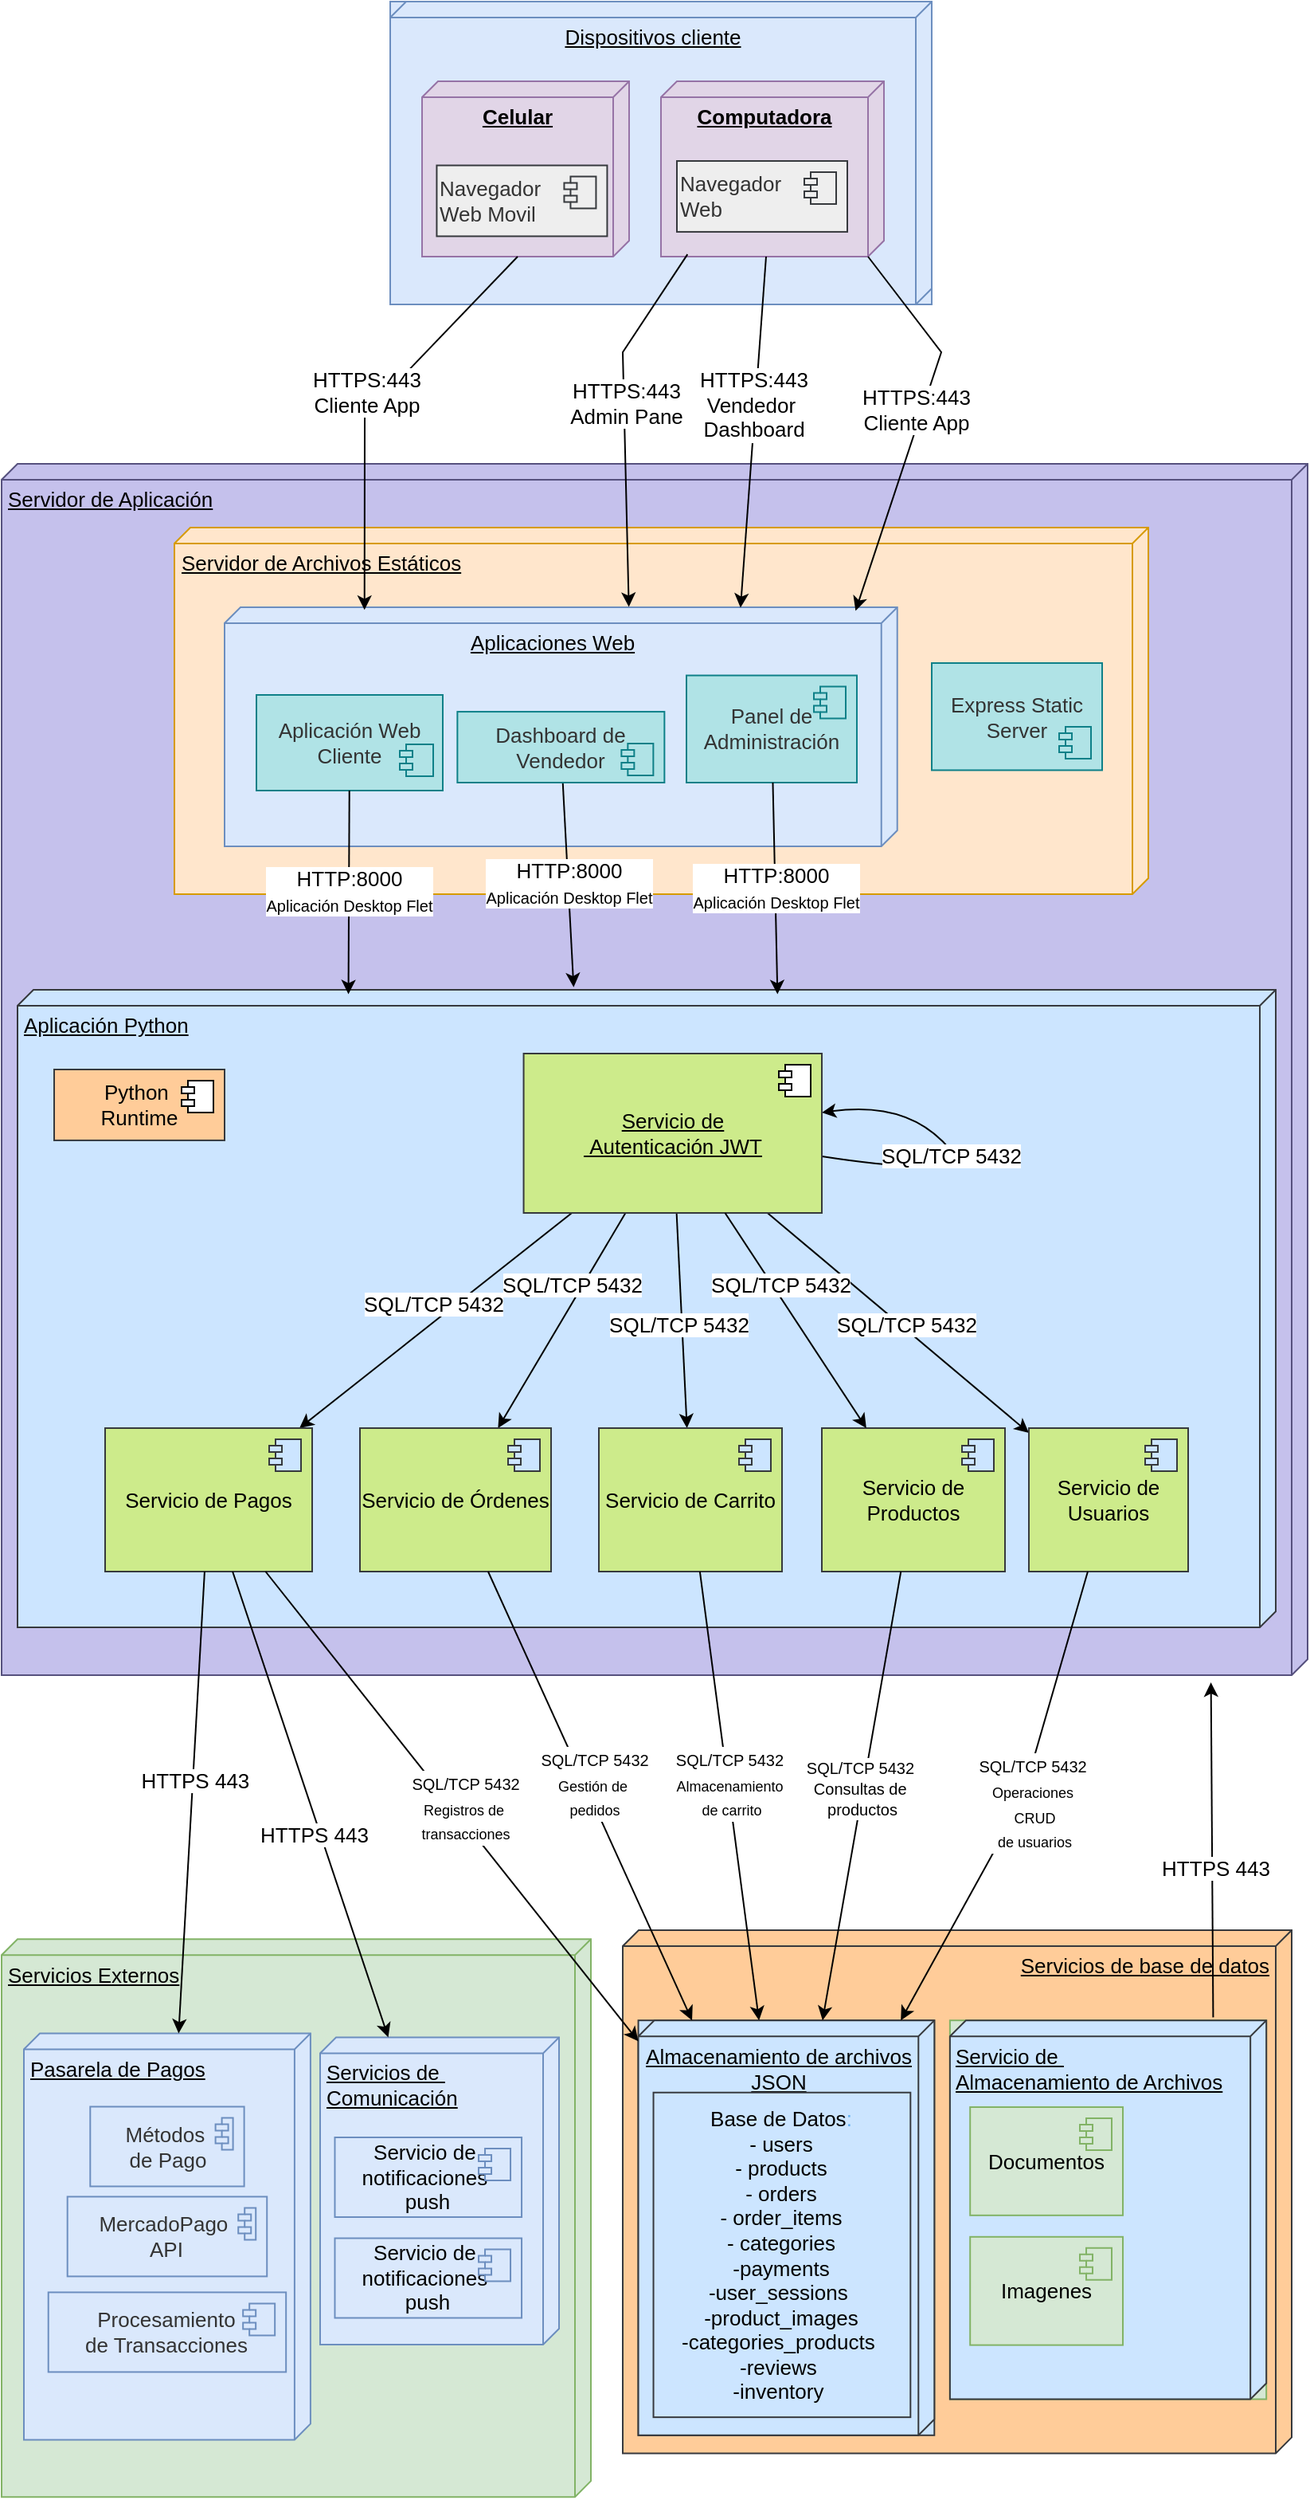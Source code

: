 <mxfile version="28.2.1">
  <diagram name="Página-1" id="eJwrGdb6aDQEAl391zPp">
    <mxGraphModel dx="1477" dy="883" grid="1" gridSize="10" guides="1" tooltips="1" connect="1" arrows="1" fold="1" page="1" pageScale="1" pageWidth="827" pageHeight="1169" math="0" shadow="0">
      <root>
        <mxCell id="0" />
        <mxCell id="1" parent="0" />
        <mxCell id="0gLZgzNLC9lTg95In6b3-81" value="" style="group" vertex="1" connectable="0" parent="1">
          <mxGeometry y="1215.59" width="370" height="350" as="geometry" />
        </mxCell>
        <mxCell id="-ZTnhCfmlyASUnpzlvAA-58" value="Servicios Externos" style="verticalAlign=top;align=left;spacingTop=8;spacingLeft=2;spacingRight=12;shape=cube;size=10;direction=south;fontStyle=4;html=1;whiteSpace=wrap;container=0;fillColor=#d5e8d4;strokeColor=#82b366;fontSize=13;" parent="0gLZgzNLC9lTg95In6b3-81" vertex="1">
          <mxGeometry width="370" height="350" as="geometry" />
        </mxCell>
        <mxCell id="cPkvreHaspw4wVyvkUOK-43" value="Pasarela de Pagos" style="verticalAlign=top;align=left;spacingTop=8;spacingLeft=2;spacingRight=12;shape=cube;size=10;direction=south;fontStyle=4;html=1;whiteSpace=wrap;movable=1;resizable=1;rotatable=1;deletable=1;editable=1;locked=0;connectable=1;fillColor=#dae8fc;strokeColor=#6c8ebf;fontSize=13;" parent="0gLZgzNLC9lTg95In6b3-81" vertex="1">
          <mxGeometry x="14" y="59.12" width="179.95" height="255" as="geometry" />
        </mxCell>
        <mxCell id="0gLZgzNLC9lTg95In6b3-52" value="Servicios de&amp;nbsp;&lt;div&gt;Comunicación&lt;/div&gt;" style="verticalAlign=top;align=left;spacingTop=8;spacingLeft=2;spacingRight=12;shape=cube;size=10;direction=south;fontStyle=4;html=1;whiteSpace=wrap;fillColor=#dae8fc;strokeColor=#6c8ebf;fontSize=13;" vertex="1" parent="0gLZgzNLC9lTg95In6b3-81">
          <mxGeometry x="200" y="61.62" width="150" height="192.79" as="geometry" />
        </mxCell>
        <mxCell id="0gLZgzNLC9lTg95In6b3-50" value="&lt;span style=&quot;text-align: left;&quot;&gt;Servicio de&amp;nbsp;&lt;/span&gt;&lt;div&gt;&lt;span style=&quot;text-align: left;&quot;&gt;notificaciones&amp;nbsp;&lt;/span&gt;&lt;/div&gt;&lt;div&gt;&lt;span style=&quot;text-align: left;&quot;&gt;push&lt;/span&gt;&lt;/div&gt;" style="html=1;dropTarget=0;whiteSpace=wrap;fillColor=#dae8fc;strokeColor=#6c8ebf;fontSize=13;" vertex="1" parent="0gLZgzNLC9lTg95In6b3-81">
          <mxGeometry x="209.244" y="124.41" width="117.281" height="50" as="geometry" />
        </mxCell>
        <mxCell id="0gLZgzNLC9lTg95In6b3-51" value="" style="shape=module;jettyWidth=8;jettyHeight=4;fillColor=#dae8fc;strokeColor=#6c8ebf;fontSize=13;" vertex="1" parent="0gLZgzNLC9lTg95In6b3-50">
          <mxGeometry x="1" width="20" height="20" relative="1" as="geometry">
            <mxPoint x="-27" y="7" as="offset" />
          </mxGeometry>
        </mxCell>
        <mxCell id="0gLZgzNLC9lTg95In6b3-53" value="&lt;span style=&quot;text-align: left;&quot;&gt;Servicio de&amp;nbsp;&lt;/span&gt;&lt;div&gt;&lt;span style=&quot;text-align: left;&quot;&gt;notificaciones&amp;nbsp;&lt;/span&gt;&lt;/div&gt;&lt;div&gt;&lt;span style=&quot;text-align: left;&quot;&gt;push&lt;/span&gt;&lt;/div&gt;" style="html=1;dropTarget=0;whiteSpace=wrap;fillColor=#dae8fc;strokeColor=#6c8ebf;fontSize=13;" vertex="1" parent="0gLZgzNLC9lTg95In6b3-81">
          <mxGeometry x="209.244" y="187.67" width="117.281" height="50" as="geometry" />
        </mxCell>
        <mxCell id="0gLZgzNLC9lTg95In6b3-54" value="" style="shape=module;jettyWidth=8;jettyHeight=4;fillColor=#dae8fc;strokeColor=#6c8ebf;fontSize=13;" vertex="1" parent="0gLZgzNLC9lTg95In6b3-53">
          <mxGeometry x="1" width="20" height="20" relative="1" as="geometry">
            <mxPoint x="-27" y="7" as="offset" />
          </mxGeometry>
        </mxCell>
        <mxCell id="0gLZgzNLC9lTg95In6b3-55" value="&lt;span style=&quot;color: rgb(51, 51, 51);&quot;&gt;Métodos&amp;nbsp;&lt;/span&gt;&lt;div&gt;&lt;span style=&quot;color: rgb(51, 51, 51);&quot;&gt;de Pago&lt;/span&gt;&lt;/div&gt;" style="html=1;dropTarget=0;whiteSpace=wrap;fillColor=#dae8fc;strokeColor=#6c8ebf;fontSize=13;" vertex="1" parent="0gLZgzNLC9lTg95In6b3-81">
          <mxGeometry x="55.65" y="105.15" width="96.65" height="50" as="geometry" />
        </mxCell>
        <mxCell id="0gLZgzNLC9lTg95In6b3-56" value="" style="shape=module;jettyWidth=8;jettyHeight=4;fillColor=#dae8fc;strokeColor=#6c8ebf;fontSize=13;" vertex="1" parent="0gLZgzNLC9lTg95In6b3-55">
          <mxGeometry x="1" width="11" height="20" relative="1" as="geometry">
            <mxPoint x="-18" y="7" as="offset" />
          </mxGeometry>
        </mxCell>
        <mxCell id="0gLZgzNLC9lTg95In6b3-57" value="&lt;span style=&quot;color: rgb(51, 51, 51);&quot;&gt;MercadoPago&amp;nbsp;&lt;/span&gt;&lt;div&gt;&lt;span style=&quot;color: rgb(51, 51, 51);&quot;&gt;API&lt;/span&gt;&lt;/div&gt;" style="html=1;dropTarget=0;whiteSpace=wrap;fillColor=#dae8fc;strokeColor=#6c8ebf;fontSize=13;" vertex="1" parent="0gLZgzNLC9lTg95In6b3-81">
          <mxGeometry x="41.34" y="161.62" width="125.27" height="50" as="geometry" />
        </mxCell>
        <mxCell id="0gLZgzNLC9lTg95In6b3-58" value="" style="shape=module;jettyWidth=8;jettyHeight=4;fillColor=#dae8fc;strokeColor=#6c8ebf;fontSize=13;" vertex="1" parent="0gLZgzNLC9lTg95In6b3-57">
          <mxGeometry x="1" width="11" height="20" relative="1" as="geometry">
            <mxPoint x="-18" y="7" as="offset" />
          </mxGeometry>
        </mxCell>
        <mxCell id="0gLZgzNLC9lTg95In6b3-59" value="&lt;span style=&quot;color: rgb(51, 51, 51);&quot;&gt;Procesamiento&lt;/span&gt;&lt;div&gt;&lt;span style=&quot;color: rgb(51, 51, 51);&quot;&gt;de Transacciones&lt;/span&gt;&lt;/div&gt;" style="html=1;dropTarget=0;whiteSpace=wrap;fillColor=#dae8fc;strokeColor=#6c8ebf;fontSize=13;" vertex="1" parent="0gLZgzNLC9lTg95In6b3-81">
          <mxGeometry x="29.361" y="221.62" width="149.224" height="50" as="geometry" />
        </mxCell>
        <mxCell id="0gLZgzNLC9lTg95In6b3-60" value="" style="shape=module;jettyWidth=8;jettyHeight=4;fillColor=#dae8fc;strokeColor=#6c8ebf;fontSize=13;" vertex="1" parent="0gLZgzNLC9lTg95In6b3-59">
          <mxGeometry x="1" width="20" height="20" relative="1" as="geometry">
            <mxPoint x="-27" y="7" as="offset" />
          </mxGeometry>
        </mxCell>
        <mxCell id="0gLZgzNLC9lTg95In6b3-72" value="" style="group" vertex="1" connectable="0" parent="1">
          <mxGeometry y="290" width="820" height="1248.21" as="geometry" />
        </mxCell>
        <mxCell id="-ZTnhCfmlyASUnpzlvAA-40" value="&lt;font&gt;Servidor de Aplicación&lt;/font&gt;" style="verticalAlign=top;align=left;spacingTop=8;spacingLeft=2;spacingRight=12;shape=cube;size=10;direction=south;fontStyle=4;html=1;whiteSpace=wrap;container=0;fillColor=light-dark(#c5c1ec, #3b394a);strokeColor=#56517e;movable=1;resizable=1;rotatable=1;deletable=1;editable=1;locked=0;connectable=1;fontSize=13;" parent="0gLZgzNLC9lTg95In6b3-72" vertex="1">
          <mxGeometry width="820" height="760" as="geometry" />
        </mxCell>
        <mxCell id="0gLZgzNLC9lTg95In6b3-11" value="&lt;span style=&quot;text-wrap-mode: nowrap;&quot;&gt;Servidor de Archivos Estáticos&lt;/span&gt;" style="verticalAlign=top;align=left;spacingTop=8;spacingLeft=2;spacingRight=12;shape=cube;size=10;direction=south;fontStyle=4;html=1;whiteSpace=wrap;fillColor=#ffe6cc;strokeColor=#d79b00;fontSize=13;" vertex="1" parent="0gLZgzNLC9lTg95In6b3-72">
          <mxGeometry x="108.5" y="40" width="611.5" height="230" as="geometry" />
        </mxCell>
        <mxCell id="0gLZgzNLC9lTg95In6b3-8" value="&lt;span style=&quot;text-wrap-mode: nowrap;&quot;&gt;Aplicación Python&lt;/span&gt;" style="verticalAlign=top;align=left;spacingTop=8;spacingLeft=2;spacingRight=12;shape=cube;size=10;direction=south;fontStyle=4;html=1;whiteSpace=wrap;fillColor=#cce5ff;strokeColor=#36393d;fontSize=13;" vertex="1" parent="0gLZgzNLC9lTg95In6b3-72">
          <mxGeometry x="10" y="330" width="790" height="400" as="geometry" />
        </mxCell>
        <mxCell id="NIFE1Up2-B-W9ti-cjIK-39" value="" style="endArrow=classic;html=1;rounded=0;fontSize=13;" parent="0gLZgzNLC9lTg95In6b3-72" source="0gLZgzNLC9lTg95In6b3-30" target="0gLZgzNLC9lTg95In6b3-36" edge="1">
          <mxGeometry width="50" height="50" relative="1" as="geometry">
            <mxPoint x="515" y="500" as="sourcePoint" />
            <mxPoint x="635" y="580" as="targetPoint" />
          </mxGeometry>
        </mxCell>
        <mxCell id="NIFE1Up2-B-W9ti-cjIK-40" value="SQL/TCP 5432" style="edgeLabel;html=1;align=center;verticalAlign=middle;resizable=0;points=[];fontSize=13;" parent="NIFE1Up2-B-W9ti-cjIK-39" vertex="1" connectable="0">
          <mxGeometry x="0.028" y="-1" relative="1" as="geometry">
            <mxPoint x="3" y="-2" as="offset" />
          </mxGeometry>
        </mxCell>
        <mxCell id="NIFE1Up2-B-W9ti-cjIK-35" value="" style="endArrow=classic;html=1;rounded=0;fontSize=13;" parent="0gLZgzNLC9lTg95In6b3-72" source="0gLZgzNLC9lTg95In6b3-30" target="0gLZgzNLC9lTg95In6b3-32" edge="1">
          <mxGeometry width="50" height="50" relative="1" as="geometry">
            <mxPoint x="400.579" y="500" as="sourcePoint" />
            <mxPoint x="410" y="580" as="targetPoint" />
          </mxGeometry>
        </mxCell>
        <mxCell id="NIFE1Up2-B-W9ti-cjIK-36" value="SQL/TCP 5432" style="edgeLabel;html=1;align=center;verticalAlign=middle;resizable=0;points=[];fontSize=13;" parent="NIFE1Up2-B-W9ti-cjIK-35" vertex="1" connectable="0">
          <mxGeometry x="0.028" y="-1" relative="1" as="geometry">
            <mxPoint x="-1" as="offset" />
          </mxGeometry>
        </mxCell>
        <mxCell id="NIFE1Up2-B-W9ti-cjIK-33" value="" style="endArrow=classic;html=1;rounded=0;fontSize=13;" parent="0gLZgzNLC9lTg95In6b3-72" source="0gLZgzNLC9lTg95In6b3-30" target="0gLZgzNLC9lTg95In6b3-38" edge="1">
          <mxGeometry width="50" height="50" relative="1" as="geometry">
            <mxPoint x="347.285" y="500" as="sourcePoint" />
            <mxPoint x="303.412" y="580" as="targetPoint" />
          </mxGeometry>
        </mxCell>
        <mxCell id="NIFE1Up2-B-W9ti-cjIK-34" value="SQL/TCP 5432" style="edgeLabel;html=1;align=center;verticalAlign=middle;resizable=0;points=[];fontSize=13;" parent="NIFE1Up2-B-W9ti-cjIK-33" vertex="1" connectable="0">
          <mxGeometry x="0.028" y="-1" relative="1" as="geometry">
            <mxPoint x="8" y="-24" as="offset" />
          </mxGeometry>
        </mxCell>
        <mxCell id="NIFE1Up2-B-W9ti-cjIK-31" value="" style="endArrow=classic;html=1;rounded=0;fontSize=13;" parent="0gLZgzNLC9lTg95In6b3-72" source="0gLZgzNLC9lTg95In6b3-30" target="0gLZgzNLC9lTg95In6b3-40" edge="1">
          <mxGeometry width="50" height="50" relative="1" as="geometry">
            <mxPoint x="289" y="500" as="sourcePoint" />
            <mxPoint x="175" y="588.417" as="targetPoint" />
          </mxGeometry>
        </mxCell>
        <mxCell id="NIFE1Up2-B-W9ti-cjIK-32" value="SQL/TCP 5432" style="edgeLabel;html=1;align=center;verticalAlign=middle;resizable=0;points=[];fontSize=13;" parent="NIFE1Up2-B-W9ti-cjIK-31" vertex="1" connectable="0">
          <mxGeometry x="0.028" y="-1" relative="1" as="geometry">
            <mxPoint x="1" y="-12" as="offset" />
          </mxGeometry>
        </mxCell>
        <mxCell id="-ZTnhCfmlyASUnpzlvAA-53" value="Aplicaciones Web" style="verticalAlign=top;align=center;spacingTop=8;spacingLeft=2;spacingRight=12;shape=cube;size=10;direction=south;fontStyle=4;html=1;whiteSpace=wrap;movable=1;resizable=1;rotatable=1;deletable=1;editable=1;locked=0;connectable=1;container=0;fillColor=#dae8fc;strokeColor=#6c8ebf;fontSize=13;" parent="0gLZgzNLC9lTg95In6b3-72" vertex="1">
          <mxGeometry x="140" y="90" width="422.36" height="150" as="geometry" />
        </mxCell>
        <mxCell id="NIFE1Up2-B-W9ti-cjIK-26" value="" style="endArrow=classic;html=1;rounded=0;fontSize=13;entryX=-0.004;entryY=0.558;entryDx=0;entryDy=0;entryPerimeter=0;" parent="0gLZgzNLC9lTg95In6b3-72" source="0gLZgzNLC9lTg95In6b3-18" target="0gLZgzNLC9lTg95In6b3-8" edge="1">
          <mxGeometry width="50" height="50" relative="1" as="geometry">
            <mxPoint x="437" y="290" as="sourcePoint" />
            <mxPoint x="390.357" y="350" as="targetPoint" />
          </mxGeometry>
        </mxCell>
        <mxCell id="NIFE1Up2-B-W9ti-cjIK-27" value="&lt;div&gt;HTTP:8000&lt;/div&gt;&lt;div&gt;&lt;font style=&quot;font-size: 10px;&quot;&gt;Aplicación Desktop Flet&lt;/font&gt;&lt;/div&gt;" style="edgeLabel;html=1;align=center;verticalAlign=middle;resizable=0;points=[];fontSize=13;" parent="NIFE1Up2-B-W9ti-cjIK-26" vertex="1" connectable="0">
          <mxGeometry x="0.028" y="-1" relative="1" as="geometry">
            <mxPoint x="1" y="-3" as="offset" />
          </mxGeometry>
        </mxCell>
        <mxCell id="0gLZgzNLC9lTg95In6b3-12" value="Python&amp;nbsp;&lt;div&gt;Runtime&lt;/div&gt;" style="html=1;dropTarget=0;whiteSpace=wrap;fillColor=#ffcc99;strokeColor=#36393d;fontSize=13;" vertex="1" parent="0gLZgzNLC9lTg95In6b3-72">
          <mxGeometry x="33" y="380" width="107" height="44.46" as="geometry" />
        </mxCell>
        <mxCell id="0gLZgzNLC9lTg95In6b3-13" value="" style="shape=module;jettyWidth=8;jettyHeight=4;fontSize=13;" vertex="1" parent="0gLZgzNLC9lTg95In6b3-12">
          <mxGeometry x="1" width="20" height="20" relative="1" as="geometry">
            <mxPoint x="-27" y="7" as="offset" />
          </mxGeometry>
        </mxCell>
        <mxCell id="0gLZgzNLC9lTg95In6b3-16" value="&lt;span style=&quot;color: rgb(51, 51, 51);&quot;&gt;Aplicación Web Cliente&lt;/span&gt;" style="html=1;dropTarget=0;whiteSpace=wrap;fillColor=#b0e3e6;strokeColor=#0e8088;fontSize=13;align=center;" vertex="1" parent="0gLZgzNLC9lTg95In6b3-72">
          <mxGeometry x="160" y="145" width="117" height="60" as="geometry" />
        </mxCell>
        <mxCell id="0gLZgzNLC9lTg95In6b3-17" value="" style="shape=module;jettyWidth=8;jettyHeight=4;fillColor=#b0e3e6;strokeColor=#0e8088;fontSize=13;" vertex="1" parent="0gLZgzNLC9lTg95In6b3-16">
          <mxGeometry x="1" width="21" height="20" relative="1" as="geometry">
            <mxPoint x="-27" y="31" as="offset" />
          </mxGeometry>
        </mxCell>
        <mxCell id="0gLZgzNLC9lTg95In6b3-18" value="&lt;span style=&quot;color: rgb(51, 51, 51);&quot;&gt;Dashboard de Vendedor&lt;/span&gt;" style="html=1;dropTarget=0;whiteSpace=wrap;fillColor=#b0e3e6;strokeColor=#0e8088;fontSize=13;" vertex="1" parent="0gLZgzNLC9lTg95In6b3-72">
          <mxGeometry x="286.18" y="155.54" width="130" height="44.46" as="geometry" />
        </mxCell>
        <mxCell id="0gLZgzNLC9lTg95In6b3-19" value="" style="shape=module;jettyWidth=8;jettyHeight=4;fillColor=#b0e3e6;strokeColor=#0e8088;fontSize=13;" vertex="1" parent="0gLZgzNLC9lTg95In6b3-18">
          <mxGeometry x="1" width="20" height="20" relative="1" as="geometry">
            <mxPoint x="-27" y="20" as="offset" />
          </mxGeometry>
        </mxCell>
        <mxCell id="0gLZgzNLC9lTg95In6b3-20" value="&lt;span style=&quot;color: rgb(51, 51, 51);&quot;&gt;Panel de Administración&lt;/span&gt;" style="html=1;dropTarget=0;whiteSpace=wrap;fillColor=#b0e3e6;strokeColor=#0e8088;fontSize=13;" vertex="1" parent="0gLZgzNLC9lTg95In6b3-72">
          <mxGeometry x="430" y="132.77" width="107" height="67.23" as="geometry" />
        </mxCell>
        <mxCell id="0gLZgzNLC9lTg95In6b3-21" value="" style="shape=module;jettyWidth=8;jettyHeight=4;fillColor=#b0e3e6;strokeColor=#0e8088;fontSize=13;" vertex="1" parent="0gLZgzNLC9lTg95In6b3-20">
          <mxGeometry x="1" width="20" height="20" relative="1" as="geometry">
            <mxPoint x="-27" y="7" as="offset" />
          </mxGeometry>
        </mxCell>
        <mxCell id="0gLZgzNLC9lTg95In6b3-6" value="" style="curved=1;endArrow=classic;html=1;rounded=0;fontSize=13;" edge="1" parent="0gLZgzNLC9lTg95In6b3-72" source="0gLZgzNLC9lTg95In6b3-30" target="0gLZgzNLC9lTg95In6b3-30">
          <mxGeometry width="50" height="50" relative="1" as="geometry">
            <mxPoint x="515" y="440" as="sourcePoint" />
            <mxPoint x="615.78" y="400" as="targetPoint" />
            <Array as="points">
              <mxPoint x="615.78" y="450" />
              <mxPoint x="565.78" y="400" />
            </Array>
          </mxGeometry>
        </mxCell>
        <mxCell id="0gLZgzNLC9lTg95In6b3-7" value="SQL/TCP 5432" style="edgeLabel;html=1;align=center;verticalAlign=middle;resizable=0;points=[];fontSize=13;" vertex="1" connectable="0" parent="0gLZgzNLC9lTg95In6b3-6">
          <mxGeometry x="0.141" y="3" relative="1" as="geometry">
            <mxPoint as="offset" />
          </mxGeometry>
        </mxCell>
        <mxCell id="0gLZgzNLC9lTg95In6b3-30" value="&lt;span style=&quot;text-decoration-line: underline;&quot;&gt;Servicio de&lt;/span&gt;&lt;div&gt;&lt;span style=&quot;text-decoration-line: underline;&quot;&gt;&amp;nbsp;Autenticación JWT&lt;/span&gt;&lt;/div&gt;" style="html=1;dropTarget=0;whiteSpace=wrap;fillColor=#cdeb8b;strokeColor=#36393d;fontSize=13;" vertex="1" parent="0gLZgzNLC9lTg95In6b3-72">
          <mxGeometry x="327.78" y="370" width="187.22" height="100" as="geometry" />
        </mxCell>
        <mxCell id="0gLZgzNLC9lTg95In6b3-31" value="" style="shape=module;jettyWidth=8;jettyHeight=4;fontSize=13;" vertex="1" parent="0gLZgzNLC9lTg95In6b3-30">
          <mxGeometry x="1" width="20" height="20" relative="1" as="geometry">
            <mxPoint x="-27" y="7" as="offset" />
          </mxGeometry>
        </mxCell>
        <mxCell id="0gLZgzNLC9lTg95In6b3-32" value="Servicio de Carrito" style="html=1;dropTarget=0;whiteSpace=wrap;fillColor=#cdeb8b;strokeColor=#36393d;fontSize=13;" vertex="1" parent="0gLZgzNLC9lTg95In6b3-72">
          <mxGeometry x="375" y="605" width="115" height="90" as="geometry" />
        </mxCell>
        <mxCell id="0gLZgzNLC9lTg95In6b3-33" value="" style="shape=module;jettyWidth=8;jettyHeight=4;fillColor=#cce5ff;strokeColor=#36393d;fontSize=13;" vertex="1" parent="0gLZgzNLC9lTg95In6b3-32">
          <mxGeometry x="1" width="20" height="20" relative="1" as="geometry">
            <mxPoint x="-27" y="7" as="offset" />
          </mxGeometry>
        </mxCell>
        <mxCell id="0gLZgzNLC9lTg95In6b3-34" value="Servicio de Productos" style="html=1;dropTarget=0;whiteSpace=wrap;fillColor=#cdeb8b;strokeColor=#36393d;fontSize=13;" vertex="1" parent="0gLZgzNLC9lTg95In6b3-72">
          <mxGeometry x="515" y="605" width="115" height="90" as="geometry" />
        </mxCell>
        <mxCell id="0gLZgzNLC9lTg95In6b3-35" value="" style="shape=module;jettyWidth=8;jettyHeight=4;fillColor=#cce5ff;strokeColor=#36393d;fontSize=13;" vertex="1" parent="0gLZgzNLC9lTg95In6b3-34">
          <mxGeometry x="1" width="20" height="20" relative="1" as="geometry">
            <mxPoint x="-27" y="7" as="offset" />
          </mxGeometry>
        </mxCell>
        <mxCell id="0gLZgzNLC9lTg95In6b3-36" value="Servicio de Usuarios" style="html=1;dropTarget=0;whiteSpace=wrap;fillColor=#cdeb8b;strokeColor=#36393d;fontSize=13;" vertex="1" parent="0gLZgzNLC9lTg95In6b3-72">
          <mxGeometry x="645" y="605" width="100" height="90" as="geometry" />
        </mxCell>
        <mxCell id="0gLZgzNLC9lTg95In6b3-37" value="" style="shape=module;jettyWidth=8;jettyHeight=4;fillColor=#cce5ff;strokeColor=#36393d;fontSize=13;" vertex="1" parent="0gLZgzNLC9lTg95In6b3-36">
          <mxGeometry x="1" width="20" height="20" relative="1" as="geometry">
            <mxPoint x="-27" y="7" as="offset" />
          </mxGeometry>
        </mxCell>
        <mxCell id="0gLZgzNLC9lTg95In6b3-38" value="Servicio de Órdenes" style="html=1;dropTarget=0;whiteSpace=wrap;fillColor=#cdeb8b;strokeColor=#36393d;fontSize=13;" vertex="1" parent="0gLZgzNLC9lTg95In6b3-72">
          <mxGeometry x="225" y="605" width="120" height="90" as="geometry" />
        </mxCell>
        <mxCell id="0gLZgzNLC9lTg95In6b3-39" value="" style="shape=module;jettyWidth=8;jettyHeight=4;fillColor=#cce5ff;strokeColor=#36393d;fontSize=13;" vertex="1" parent="0gLZgzNLC9lTg95In6b3-38">
          <mxGeometry x="1" width="20" height="20" relative="1" as="geometry">
            <mxPoint x="-27" y="7" as="offset" />
          </mxGeometry>
        </mxCell>
        <mxCell id="0gLZgzNLC9lTg95In6b3-40" value="Servicio de Pagos" style="html=1;dropTarget=0;whiteSpace=wrap;fillColor=#cdeb8b;strokeColor=#36393d;fontSize=13;" vertex="1" parent="0gLZgzNLC9lTg95In6b3-72">
          <mxGeometry x="65" y="605" width="130" height="90" as="geometry" />
        </mxCell>
        <mxCell id="0gLZgzNLC9lTg95In6b3-41" value="" style="shape=module;jettyWidth=8;jettyHeight=4;fillColor=#cce5ff;strokeColor=#36393d;fontSize=13;" vertex="1" parent="0gLZgzNLC9lTg95In6b3-40">
          <mxGeometry x="1" width="20" height="20" relative="1" as="geometry">
            <mxPoint x="-27" y="7" as="offset" />
          </mxGeometry>
        </mxCell>
        <mxCell id="0gLZgzNLC9lTg95In6b3-42" value="" style="endArrow=classic;html=1;rounded=0;fontSize=13;" edge="1" parent="0gLZgzNLC9lTg95In6b3-72" source="0gLZgzNLC9lTg95In6b3-30" target="0gLZgzNLC9lTg95In6b3-34">
          <mxGeometry width="50" height="50" relative="1" as="geometry">
            <mxPoint x="465" y="540" as="sourcePoint" />
            <mxPoint x="638" y="680" as="targetPoint" />
          </mxGeometry>
        </mxCell>
        <mxCell id="0gLZgzNLC9lTg95In6b3-43" value="SQL/TCP 5432" style="edgeLabel;html=1;align=center;verticalAlign=middle;resizable=0;points=[];fontSize=13;" vertex="1" connectable="0" parent="0gLZgzNLC9lTg95In6b3-42">
          <mxGeometry x="0.028" y="-1" relative="1" as="geometry">
            <mxPoint x="-10" y="-25" as="offset" />
          </mxGeometry>
        </mxCell>
        <mxCell id="0gLZgzNLC9lTg95In6b3-66" value="&lt;span style=&quot;color: rgb(51, 51, 51);&quot;&gt;Express Static Server&lt;/span&gt;" style="html=1;dropTarget=0;whiteSpace=wrap;fillColor=#b0e3e6;strokeColor=#0e8088;fontSize=13;" vertex="1" parent="0gLZgzNLC9lTg95In6b3-72">
          <mxGeometry x="584" y="125" width="107" height="67.23" as="geometry" />
        </mxCell>
        <mxCell id="0gLZgzNLC9lTg95In6b3-67" value="" style="shape=module;jettyWidth=8;jettyHeight=4;fillColor=#b0e3e6;strokeColor=#0e8088;fontSize=13;" vertex="1" parent="0gLZgzNLC9lTg95In6b3-66">
          <mxGeometry x="1" width="20" height="20" relative="1" as="geometry">
            <mxPoint x="-27" y="40" as="offset" />
          </mxGeometry>
        </mxCell>
        <mxCell id="0gLZgzNLC9lTg95In6b3-74" value="" style="endArrow=classic;html=1;rounded=0;fontSize=13;entryX=0.007;entryY=0.737;entryDx=0;entryDy=0;entryPerimeter=0;" edge="1" parent="0gLZgzNLC9lTg95In6b3-72" source="0gLZgzNLC9lTg95In6b3-16" target="0gLZgzNLC9lTg95In6b3-8">
          <mxGeometry width="50" height="50" relative="1" as="geometry">
            <mxPoint x="370" y="200" as="sourcePoint" />
            <mxPoint x="382" y="334" as="targetPoint" />
          </mxGeometry>
        </mxCell>
        <mxCell id="0gLZgzNLC9lTg95In6b3-75" value="&lt;div&gt;HTTP:8000&lt;/div&gt;&lt;div&gt;&lt;font style=&quot;font-size: 10px;&quot;&gt;Aplicación Desktop Flet&lt;/font&gt;&lt;/div&gt;" style="edgeLabel;html=1;align=center;verticalAlign=middle;resizable=0;points=[];fontSize=13;" vertex="1" connectable="0" parent="0gLZgzNLC9lTg95In6b3-74">
          <mxGeometry x="0.028" y="-1" relative="1" as="geometry">
            <mxPoint x="1" y="-3" as="offset" />
          </mxGeometry>
        </mxCell>
        <mxCell id="0gLZgzNLC9lTg95In6b3-76" value="" style="endArrow=classic;html=1;rounded=0;fontSize=13;entryX=0.007;entryY=0.396;entryDx=0;entryDy=0;entryPerimeter=0;" edge="1" parent="0gLZgzNLC9lTg95In6b3-72" source="0gLZgzNLC9lTg95In6b3-20" target="0gLZgzNLC9lTg95In6b3-8">
          <mxGeometry width="50" height="50" relative="1" as="geometry">
            <mxPoint x="430" y="210" as="sourcePoint" />
            <mxPoint x="442" y="344" as="targetPoint" />
          </mxGeometry>
        </mxCell>
        <mxCell id="0gLZgzNLC9lTg95In6b3-77" value="&lt;div&gt;HTTP:8000&lt;/div&gt;&lt;div&gt;&lt;font style=&quot;font-size: 10px;&quot;&gt;Aplicación Desktop Flet&lt;/font&gt;&lt;/div&gt;" style="edgeLabel;html=1;align=center;verticalAlign=middle;resizable=0;points=[];fontSize=13;" vertex="1" connectable="0" parent="0gLZgzNLC9lTg95In6b3-76">
          <mxGeometry x="0.028" y="-1" relative="1" as="geometry">
            <mxPoint x="1" y="-3" as="offset" />
          </mxGeometry>
        </mxCell>
        <mxCell id="0gLZgzNLC9lTg95In6b3-82" value="" style="group" vertex="1" connectable="0" parent="0gLZgzNLC9lTg95In6b3-72">
          <mxGeometry x="390" y="920" width="420" height="328.21" as="geometry" />
        </mxCell>
        <mxCell id="-ZTnhCfmlyASUnpzlvAA-60" value="Servicios de base de datos" style="verticalAlign=top;align=right;spacingTop=8;spacingLeft=2;spacingRight=12;shape=cube;size=10;direction=south;fontStyle=4;html=1;whiteSpace=wrap;container=0;fillColor=#ffcc99;strokeColor=#36393d;fontSize=13;" parent="0gLZgzNLC9lTg95In6b3-82" vertex="1">
          <mxGeometry width="420" height="328.21" as="geometry" />
        </mxCell>
        <mxCell id="-ZTnhCfmlyASUnpzlvAA-63" value="" style="group;fillColor=#cce5ff;strokeColor=#36393d;fontSize=13;" parent="0gLZgzNLC9lTg95In6b3-82" vertex="1" connectable="0">
          <mxGeometry x="9.778" y="56.588" width="185.867" height="260.304" as="geometry" />
        </mxCell>
        <mxCell id="-ZTnhCfmlyASUnpzlvAA-64" value="Almacenamiento de archivos JSON" style="verticalAlign=top;align=center;spacingTop=8;spacingLeft=2;spacingRight=12;shape=cube;size=10;direction=south;fontStyle=4;html=1;whiteSpace=wrap;movable=1;resizable=1;rotatable=1;deletable=1;editable=1;locked=0;connectable=1;container=0;fillColor=#cce5ff;strokeColor=#36393d;fontSize=13;" parent="-ZTnhCfmlyASUnpzlvAA-63" vertex="1">
          <mxGeometry width="185.867" height="260.304" as="geometry" />
        </mxCell>
        <mxCell id="NIFE1Up2-B-W9ti-cjIK-56" value="&lt;font&gt;Base de Datos&lt;span style=&quot;color: rgb(97, 175, 239);&quot; class=&quot;token&quot;&gt;:&lt;/span&gt;&lt;br&gt;- users&lt;br&gt;- products  &lt;br&gt;- orders&lt;br&gt;- order_items&lt;br&gt;- categories&lt;/font&gt;&lt;div&gt;&lt;font&gt;&lt;div&gt;-payments&lt;/div&gt;&lt;div&gt;-user_sessions&amp;nbsp;&lt;/div&gt;&lt;div&gt;-product_images&lt;/div&gt;&lt;div&gt;-categories_products&amp;nbsp;&lt;/div&gt;&lt;div&gt;-reviews&amp;nbsp;&lt;/div&gt;&lt;div&gt;-inventory&amp;nbsp;&lt;/div&gt;&lt;/font&gt;&lt;/div&gt;" style="text;html=1;align=center;verticalAlign=middle;whiteSpace=wrap;rounded=0;fillColor=#cce5ff;strokeColor=#36393d;fontSize=13;" parent="-ZTnhCfmlyASUnpzlvAA-63" vertex="1">
          <mxGeometry x="9.494" y="45.27" width="161.392" height="203.717" as="geometry" />
        </mxCell>
        <mxCell id="-ZTnhCfmlyASUnpzlvAA-104" value="" style="group;fillColor=#d5e8d4;strokeColor=#82b366;fontSize=13;" parent="0gLZgzNLC9lTg95In6b3-82" vertex="1" connectable="0">
          <mxGeometry x="205.439" y="56.59" width="198.643" height="237.67" as="geometry" />
        </mxCell>
        <mxCell id="-ZTnhCfmlyASUnpzlvAA-105" value="Servicio de&amp;nbsp;&lt;div&gt;Almacenamiento de Archivos&lt;/div&gt;" style="verticalAlign=top;align=left;spacingTop=8;spacingLeft=2;spacingRight=12;shape=cube;size=10;direction=south;fontStyle=4;html=1;whiteSpace=wrap;movable=1;resizable=1;rotatable=1;deletable=1;editable=1;locked=0;connectable=1;container=0;fillColor=#cce5ff;strokeColor=#36393d;fontSize=13;" parent="-ZTnhCfmlyASUnpzlvAA-104" vertex="1">
          <mxGeometry width="198.643" height="237.67" as="geometry" />
        </mxCell>
        <mxCell id="0gLZgzNLC9lTg95In6b3-44" value="Imagenes" style="html=1;dropTarget=0;whiteSpace=wrap;fillColor=#d5e8d4;strokeColor=#82b366;fontSize=13;" vertex="1" parent="-ZTnhCfmlyASUnpzlvAA-104">
          <mxGeometry x="12.668" y="135.811" width="95.898" height="67.906" as="geometry" />
        </mxCell>
        <mxCell id="0gLZgzNLC9lTg95In6b3-45" value="" style="shape=module;jettyWidth=8;jettyHeight=4;fillColor=#d5e8d4;strokeColor=#82b366;fontSize=13;" vertex="1" parent="0gLZgzNLC9lTg95In6b3-44">
          <mxGeometry x="1" width="20" height="20" relative="1" as="geometry">
            <mxPoint x="-27" y="7" as="offset" />
          </mxGeometry>
        </mxCell>
        <mxCell id="0gLZgzNLC9lTg95In6b3-48" value="Documentos" style="html=1;dropTarget=0;whiteSpace=wrap;fillColor=#d5e8d4;strokeColor=#82b366;fontSize=13;" vertex="1" parent="-ZTnhCfmlyASUnpzlvAA-104">
          <mxGeometry x="12.668" y="54.411" width="95.898" height="67.906" as="geometry" />
        </mxCell>
        <mxCell id="0gLZgzNLC9lTg95In6b3-49" value="" style="shape=module;jettyWidth=8;jettyHeight=4;fillColor=#d5e8d4;strokeColor=#82b366;fontSize=13;" vertex="1" parent="0gLZgzNLC9lTg95In6b3-48">
          <mxGeometry x="1" width="20" height="20" relative="1" as="geometry">
            <mxPoint x="-27" y="7" as="offset" />
          </mxGeometry>
        </mxCell>
        <mxCell id="NIFE1Up2-B-W9ti-cjIK-47" value="" style="endArrow=classic;html=1;rounded=0;fontSize=13;" parent="0gLZgzNLC9lTg95In6b3-72" source="0gLZgzNLC9lTg95In6b3-34" target="-ZTnhCfmlyASUnpzlvAA-64" edge="1">
          <mxGeometry width="50" height="50" relative="1" as="geometry">
            <mxPoint x="543.284" y="854.914" as="sourcePoint" />
            <mxPoint x="525.5" y="1120" as="targetPoint" />
          </mxGeometry>
        </mxCell>
        <mxCell id="0gLZgzNLC9lTg95In6b3-69" value="&lt;div&gt;&lt;font style=&quot;font-size: 10px;&quot;&gt;&lt;font style=&quot;font-size: 9px;&quot;&gt;&lt;span style=&quot;font-size: x-small;&quot;&gt;SQL/TCP 5432&lt;/span&gt;&amp;nbsp;&lt;/font&gt;&lt;/font&gt;&lt;/div&gt;&lt;font style=&quot;font-size: 10px;&quot;&gt;Consultas de&amp;nbsp;&lt;/font&gt;&lt;div style=&quot;&quot;&gt;&lt;span style=&quot;color: light-dark(rgb(0, 0, 0), rgb(255, 255, 255));&quot;&gt;&lt;font style=&quot;font-size: 10px;&quot;&gt;productos&lt;/font&gt;&lt;/span&gt;&lt;/div&gt;" style="edgeLabel;html=1;align=center;verticalAlign=middle;resizable=0;points=[];" vertex="1" connectable="0" parent="NIFE1Up2-B-W9ti-cjIK-47">
          <mxGeometry x="-0.036" y="-1" relative="1" as="geometry">
            <mxPoint as="offset" />
          </mxGeometry>
        </mxCell>
        <mxCell id="NIFE1Up2-B-W9ti-cjIK-49" value="" style="endArrow=classic;html=1;rounded=0;fontSize=13;" parent="0gLZgzNLC9lTg95In6b3-72" source="0gLZgzNLC9lTg95In6b3-32" target="-ZTnhCfmlyASUnpzlvAA-64" edge="1">
          <mxGeometry width="50" height="50" relative="1" as="geometry">
            <mxPoint x="414.712" y="890" as="sourcePoint" />
            <mxPoint x="509" y="1155" as="targetPoint" />
          </mxGeometry>
        </mxCell>
        <mxCell id="NIFE1Up2-B-W9ti-cjIK-50" value="&lt;font style=&quot;font-size: 9px;&quot;&gt;&lt;span style=&quot;font-size: x-small;&quot;&gt;SQL/TCP 5432&lt;/span&gt;&amp;nbsp;&lt;/font&gt;&lt;div&gt;&lt;font style=&quot;font-size: 9px;&quot;&gt;Almacenamiento&amp;nbsp;&lt;/font&gt;&lt;div&gt;&lt;font style=&quot;font-size: 9px;&quot;&gt;de&amp;nbsp;&lt;span style=&quot;background-color: light-dark(#ffffff, var(--ge-dark-color, #121212)); color: light-dark(rgb(0, 0, 0), rgb(255, 255, 255));&quot;&gt;carrito&lt;/span&gt;&lt;/font&gt;&lt;/div&gt;&lt;/div&gt;" style="edgeLabel;html=1;align=center;verticalAlign=middle;resizable=0;points=[];fontSize=13;" parent="NIFE1Up2-B-W9ti-cjIK-49" vertex="1" connectable="0">
          <mxGeometry x="0.028" y="-1" relative="1" as="geometry">
            <mxPoint x="1" y="-12" as="offset" />
          </mxGeometry>
        </mxCell>
        <mxCell id="NIFE1Up2-B-W9ti-cjIK-51" value="" style="endArrow=classic;html=1;rounded=0;fontSize=13;" parent="0gLZgzNLC9lTg95In6b3-72" source="0gLZgzNLC9lTg95In6b3-38" target="-ZTnhCfmlyASUnpzlvAA-64" edge="1">
          <mxGeometry width="50" height="50" relative="1" as="geometry">
            <mxPoint x="287.974" y="890" as="sourcePoint" />
            <mxPoint x="389" y="1225" as="targetPoint" />
          </mxGeometry>
        </mxCell>
        <mxCell id="NIFE1Up2-B-W9ti-cjIK-52" value="&lt;div&gt;&lt;font style=&quot;font-size: 9px;&quot;&gt;&lt;span style=&quot;font-size: x-small;&quot;&gt;SQL/TCP 5432&lt;/span&gt;&lt;/font&gt;&lt;/div&gt;&lt;font style=&quot;font-size: 9px;&quot;&gt;Gestión de&amp;nbsp;&lt;/font&gt;&lt;div&gt;&lt;font style=&quot;font-size: 9px;&quot;&gt;pedidos&lt;/font&gt;&lt;/div&gt;" style="edgeLabel;html=1;align=center;verticalAlign=middle;resizable=0;points=[];fontSize=13;" parent="NIFE1Up2-B-W9ti-cjIK-51" vertex="1" connectable="0">
          <mxGeometry x="0.028" y="-1" relative="1" as="geometry">
            <mxPoint x="1" y="-12" as="offset" />
          </mxGeometry>
        </mxCell>
        <mxCell id="NIFE1Up2-B-W9ti-cjIK-61" value="" style="endArrow=classic;html=1;rounded=0;fontSize=13;" parent="0gLZgzNLC9lTg95In6b3-72" source="0gLZgzNLC9lTg95In6b3-40" target="-ZTnhCfmlyASUnpzlvAA-64" edge="1">
          <mxGeometry width="50" height="50" relative="1" as="geometry">
            <mxPoint x="151.644" y="860" as="sourcePoint" />
            <mxPoint x="150" y="1205" as="targetPoint" />
          </mxGeometry>
        </mxCell>
        <mxCell id="NIFE1Up2-B-W9ti-cjIK-62" value="&lt;div&gt;&lt;font style=&quot;&quot;&gt;&lt;font size=&quot;1&quot;&gt;SQL/TCP 5432&lt;/font&gt;&lt;/font&gt;&lt;/div&gt;&lt;font style=&quot;font-size: 9px;&quot;&gt;Registros de&amp;nbsp;&lt;/font&gt;&lt;div&gt;&lt;font style=&quot;font-size: 9px;&quot;&gt;transacciones&lt;/font&gt;&lt;/div&gt;" style="edgeLabel;html=1;align=center;verticalAlign=middle;resizable=0;points=[];fontSize=13;" parent="NIFE1Up2-B-W9ti-cjIK-61" vertex="1" connectable="0">
          <mxGeometry x="0.028" y="-1" relative="1" as="geometry">
            <mxPoint x="5" y="-4" as="offset" />
          </mxGeometry>
        </mxCell>
        <mxCell id="NIFE1Up2-B-W9ti-cjIK-45" value="" style="endArrow=classic;html=1;rounded=0;fontSize=13;" parent="0gLZgzNLC9lTg95In6b3-72" source="0gLZgzNLC9lTg95In6b3-36" target="-ZTnhCfmlyASUnpzlvAA-64" edge="1">
          <mxGeometry width="50" height="50" relative="1" as="geometry">
            <mxPoint x="658.382" y="878.638" as="sourcePoint" />
            <mxPoint x="629" y="1083" as="targetPoint" />
            <Array as="points">
              <mxPoint x="640" y="840" />
            </Array>
          </mxGeometry>
        </mxCell>
        <mxCell id="NIFE1Up2-B-W9ti-cjIK-46" value="&lt;div&gt;&lt;font style=&quot;font-size: 9px;&quot;&gt;&lt;span style=&quot;font-size: x-small;&quot;&gt;SQL/TCP 5432&lt;/span&gt;&lt;/font&gt;&lt;/div&gt;&lt;font style=&quot;font-size: 9px;&quot;&gt;Operaciones&lt;/font&gt;&lt;div&gt;&lt;font style=&quot;font-size: 9px;&quot;&gt;&amp;nbsp;&lt;span style=&quot;color: light-dark(rgb(0, 0, 0), rgb(255, 255, 255));&quot;&gt;CRUD&lt;/span&gt;&lt;/font&gt;&lt;div&gt;&lt;span style=&quot;color: light-dark(rgb(0, 0, 0), rgb(255, 255, 255));&quot;&gt;&lt;font style=&quot;font-size: 9px;&quot;&gt;&amp;nbsp;de usuarios&lt;/font&gt;&lt;/span&gt;&lt;/div&gt;&lt;/div&gt;" style="edgeLabel;html=1;align=center;verticalAlign=middle;resizable=0;points=[];fontSize=13;" parent="NIFE1Up2-B-W9ti-cjIK-45" vertex="1" connectable="0">
          <mxGeometry x="0.028" y="-1" relative="1" as="geometry">
            <mxPoint x="11" y="-6" as="offset" />
          </mxGeometry>
        </mxCell>
        <mxCell id="0gLZgzNLC9lTg95In6b3-78" value="" style="endArrow=classic;html=1;rounded=0;fontSize=13;entryX=1.006;entryY=0.074;entryDx=0;entryDy=0;entryPerimeter=0;exitX=-0.008;exitY=0.168;exitDx=0;exitDy=0;exitPerimeter=0;" edge="1" parent="0gLZgzNLC9lTg95In6b3-72" source="-ZTnhCfmlyASUnpzlvAA-105" target="-ZTnhCfmlyASUnpzlvAA-40">
          <mxGeometry width="50" height="50" relative="1" as="geometry">
            <mxPoint x="250" y="1090" as="sourcePoint" />
            <mxPoint x="368" y="1407" as="targetPoint" />
          </mxGeometry>
        </mxCell>
        <mxCell id="0gLZgzNLC9lTg95In6b3-79" value="HTTPS 443" style="edgeLabel;html=1;align=center;verticalAlign=middle;resizable=0;points=[];fontSize=13;" vertex="1" connectable="0" parent="0gLZgzNLC9lTg95In6b3-78">
          <mxGeometry x="0.028" y="-1" relative="1" as="geometry">
            <mxPoint x="1" y="14" as="offset" />
          </mxGeometry>
        </mxCell>
        <mxCell id="-ZTnhCfmlyASUnpzlvAA-28" value="" style="group;fillColor=#dae8fc;strokeColor=#6c8ebf;movable=1;resizable=1;rotatable=1;deletable=1;editable=1;locked=0;connectable=1;fontSize=13;" parent="1" vertex="1" connectable="0">
          <mxGeometry x="244" width="340" height="190" as="geometry" />
        </mxCell>
        <mxCell id="-ZTnhCfmlyASUnpzlvAA-9" value="Dispositivos cliente" style="verticalAlign=top;align=center;spacingTop=8;spacingLeft=2;spacingRight=12;shape=cube;size=10;direction=south;fontStyle=4;html=1;whiteSpace=wrap;container=0;fillColor=#dae8fc;strokeColor=#6c8ebf;fontSize=13;" parent="-ZTnhCfmlyASUnpzlvAA-28" vertex="1">
          <mxGeometry width="340" height="190" as="geometry" />
        </mxCell>
        <mxCell id="-ZTnhCfmlyASUnpzlvAA-26" value="&lt;strong&gt;Computadora&lt;/strong&gt;" style="verticalAlign=top;align=center;spacingTop=8;spacingLeft=2;spacingRight=12;shape=cube;size=10;direction=south;fontStyle=4;html=1;whiteSpace=wrap;movable=1;resizable=1;rotatable=1;deletable=1;editable=1;locked=0;connectable=1;container=0;fillColor=#e1d5e7;strokeColor=#9673a6;fontSize=13;" parent="-ZTnhCfmlyASUnpzlvAA-28" vertex="1">
          <mxGeometry x="170" y="50" width="140" height="110" as="geometry" />
        </mxCell>
        <mxCell id="-ZTnhCfmlyASUnpzlvAA-85" value="" style="group;fontSize=13;" parent="-ZTnhCfmlyASUnpzlvAA-28" vertex="1" connectable="0">
          <mxGeometry x="20" y="50" width="130" height="110" as="geometry" />
        </mxCell>
        <mxCell id="-ZTnhCfmlyASUnpzlvAA-11" value="&lt;strong&gt;Celular&lt;/strong&gt;" style="verticalAlign=top;align=center;spacingTop=8;spacingLeft=2;spacingRight=12;shape=cube;size=10;direction=south;fontStyle=4;html=1;whiteSpace=wrap;movable=1;resizable=1;rotatable=1;deletable=1;editable=1;locked=0;connectable=1;container=0;fillColor=#e1d5e7;strokeColor=#9673a6;fontSize=13;" parent="-ZTnhCfmlyASUnpzlvAA-85" vertex="1">
          <mxGeometry width="130" height="110" as="geometry" />
        </mxCell>
        <mxCell id="0gLZgzNLC9lTg95In6b3-23" value="&lt;span style=&quot;color: rgb(51, 51, 51);&quot;&gt;Navegador&amp;nbsp;&lt;/span&gt;&lt;div&gt;&lt;span style=&quot;color: rgb(51, 51, 51);&quot;&gt;Web Movil&lt;/span&gt;&lt;/div&gt;" style="html=1;dropTarget=0;whiteSpace=wrap;fillColor=#eeeeee;strokeColor=#36393d;align=left;fontSize=13;" vertex="1" parent="-ZTnhCfmlyASUnpzlvAA-85">
          <mxGeometry x="9.22" y="52.77" width="107" height="44.46" as="geometry" />
        </mxCell>
        <mxCell id="0gLZgzNLC9lTg95In6b3-24" value="" style="shape=module;jettyWidth=8;jettyHeight=4;fillColor=#eeeeee;strokeColor=#36393d;fontSize=13;" vertex="1" parent="0gLZgzNLC9lTg95In6b3-23">
          <mxGeometry x="1" width="20" height="20" relative="1" as="geometry">
            <mxPoint x="-27" y="7" as="offset" />
          </mxGeometry>
        </mxCell>
        <mxCell id="0gLZgzNLC9lTg95In6b3-25" value="&lt;span style=&quot;color: rgb(51, 51, 51);&quot;&gt;Navegador&amp;nbsp;&lt;/span&gt;&lt;div&gt;&lt;span style=&quot;color: rgb(51, 51, 51);&quot;&gt;Web&lt;/span&gt;&lt;/div&gt;" style="html=1;dropTarget=0;whiteSpace=wrap;fillColor=#eeeeee;strokeColor=#36393d;align=left;fontSize=13;" vertex="1" parent="-ZTnhCfmlyASUnpzlvAA-28">
          <mxGeometry x="180" y="100" width="107" height="44.46" as="geometry" />
        </mxCell>
        <mxCell id="0gLZgzNLC9lTg95In6b3-26" value="" style="shape=module;jettyWidth=8;jettyHeight=4;fillColor=#eeeeee;strokeColor=#36393d;fontSize=13;" vertex="1" parent="0gLZgzNLC9lTg95In6b3-25">
          <mxGeometry x="1" width="20" height="20" relative="1" as="geometry">
            <mxPoint x="-27" y="7" as="offset" />
          </mxGeometry>
        </mxCell>
        <mxCell id="NIFE1Up2-B-W9ti-cjIK-17" value="" style="endArrow=classic;html=1;rounded=0;entryX=0.015;entryY=0.062;entryDx=0;entryDy=0;entryPerimeter=0;exitX=0;exitY=0;exitDx=110;exitDy=10;exitPerimeter=0;fontSize=13;" parent="1" source="-ZTnhCfmlyASUnpzlvAA-26" target="-ZTnhCfmlyASUnpzlvAA-53" edge="1">
          <mxGeometry width="50" height="50" relative="1" as="geometry">
            <mxPoint x="576" y="180" as="sourcePoint" />
            <mxPoint x="536" y="260" as="targetPoint" />
            <Array as="points">
              <mxPoint x="590" y="220" />
            </Array>
          </mxGeometry>
        </mxCell>
        <mxCell id="NIFE1Up2-B-W9ti-cjIK-18" value="HTTPS:443&lt;div&gt;Cliente App&lt;/div&gt;" style="edgeLabel;html=1;align=center;verticalAlign=middle;resizable=0;points=[];fontSize=13;" parent="NIFE1Up2-B-W9ti-cjIK-17" vertex="1" connectable="0">
          <mxGeometry x="0.028" y="-1" relative="1" as="geometry">
            <mxPoint x="1" y="-12" as="offset" />
          </mxGeometry>
        </mxCell>
        <mxCell id="NIFE1Up2-B-W9ti-cjIK-15" value="" style="endArrow=classic;html=1;rounded=0;entryX=-0.002;entryY=0.399;entryDx=0;entryDy=0;entryPerimeter=0;exitX=0.987;exitY=0.881;exitDx=0;exitDy=0;exitPerimeter=0;fontSize=13;" parent="1" source="-ZTnhCfmlyASUnpzlvAA-26" target="-ZTnhCfmlyASUnpzlvAA-53" edge="1">
          <mxGeometry width="50" height="50" relative="1" as="geometry">
            <mxPoint x="456" y="180" as="sourcePoint" />
            <mxPoint x="592" y="320" as="targetPoint" />
            <Array as="points">
              <mxPoint x="390" y="220" />
            </Array>
          </mxGeometry>
        </mxCell>
        <mxCell id="NIFE1Up2-B-W9ti-cjIK-16" value="HTTPS:443&lt;div&gt;Admin Pane&lt;/div&gt;" style="edgeLabel;html=1;align=center;verticalAlign=middle;resizable=0;points=[];fontSize=13;" parent="NIFE1Up2-B-W9ti-cjIK-15" vertex="1" connectable="0">
          <mxGeometry x="0.028" y="-1" relative="1" as="geometry">
            <mxPoint x="2" y="-15" as="offset" />
          </mxGeometry>
        </mxCell>
        <mxCell id="NIFE1Up2-B-W9ti-cjIK-13" value="" style="endArrow=classic;html=1;rounded=0;entryX=0.011;entryY=0.792;entryDx=0;entryDy=0;entryPerimeter=0;exitX=0;exitY=0;exitDx=110;exitDy=70;exitPerimeter=0;fontSize=13;" parent="1" source="-ZTnhCfmlyASUnpzlvAA-11" target="-ZTnhCfmlyASUnpzlvAA-53" edge="1">
          <mxGeometry width="50" height="50" relative="1" as="geometry">
            <mxPoint x="346" y="190" as="sourcePoint" />
            <mxPoint x="482" y="330" as="targetPoint" />
            <Array as="points">
              <mxPoint x="228" y="260" />
            </Array>
          </mxGeometry>
        </mxCell>
        <mxCell id="NIFE1Up2-B-W9ti-cjIK-14" value="HTTPS:443&lt;div&gt;Cliente App&lt;/div&gt;" style="edgeLabel;html=1;align=center;verticalAlign=middle;resizable=0;points=[];fontSize=13;" parent="NIFE1Up2-B-W9ti-cjIK-13" vertex="1" connectable="0">
          <mxGeometry x="0.028" y="-1" relative="1" as="geometry">
            <mxPoint x="-2" y="-11" as="offset" />
          </mxGeometry>
        </mxCell>
        <mxCell id="0gLZgzNLC9lTg95In6b3-4" value="" style="endArrow=classic;html=1;rounded=0;entryX=0.002;entryY=0.233;entryDx=0;entryDy=0;entryPerimeter=0;fontSize=13;" edge="1" parent="1" source="-ZTnhCfmlyASUnpzlvAA-26" target="-ZTnhCfmlyASUnpzlvAA-53">
          <mxGeometry width="50" height="50" relative="1" as="geometry">
            <mxPoint x="490" y="159" as="sourcePoint" />
            <mxPoint x="483" y="340" as="targetPoint" />
          </mxGeometry>
        </mxCell>
        <mxCell id="0gLZgzNLC9lTg95In6b3-5" value="&lt;div&gt;HTTPS:443&lt;/div&gt;&lt;div&gt;Vendedor&amp;nbsp;&lt;/div&gt;&lt;div&gt;Dashboard&lt;/div&gt;" style="edgeLabel;html=1;align=center;verticalAlign=middle;resizable=0;points=[];fontSize=13;" vertex="1" connectable="0" parent="0gLZgzNLC9lTg95In6b3-4">
          <mxGeometry x="0.028" y="-1" relative="1" as="geometry">
            <mxPoint x="1" y="-20" as="offset" />
          </mxGeometry>
        </mxCell>
        <mxCell id="NIFE1Up2-B-W9ti-cjIK-43" value="" style="endArrow=classic;html=1;rounded=0;fontSize=13;" parent="1" source="0gLZgzNLC9lTg95In6b3-40" target="cPkvreHaspw4wVyvkUOK-43" edge="1">
          <mxGeometry width="50" height="50" relative="1" as="geometry">
            <mxPoint x="111.617" y="1150" as="sourcePoint" />
            <mxPoint x="126" y="1531" as="targetPoint" />
          </mxGeometry>
        </mxCell>
        <mxCell id="NIFE1Up2-B-W9ti-cjIK-44" value="HTTPS 443&amp;nbsp;" style="edgeLabel;html=1;align=center;verticalAlign=middle;resizable=0;points=[];fontSize=13;" parent="NIFE1Up2-B-W9ti-cjIK-43" vertex="1" connectable="0">
          <mxGeometry x="0.028" y="-1" relative="1" as="geometry">
            <mxPoint x="5" y="-18" as="offset" />
          </mxGeometry>
        </mxCell>
        <mxCell id="0gLZgzNLC9lTg95In6b3-63" value="" style="endArrow=classic;html=1;rounded=0;fontSize=13;" edge="1" parent="1" source="0gLZgzNLC9lTg95In6b3-40" target="0gLZgzNLC9lTg95In6b3-52">
          <mxGeometry width="50" height="50" relative="1" as="geometry">
            <mxPoint x="323" y="1300" as="sourcePoint" />
            <mxPoint x="250" y="1555" as="targetPoint" />
          </mxGeometry>
        </mxCell>
        <mxCell id="0gLZgzNLC9lTg95In6b3-64" value="HTTPS 443" style="edgeLabel;html=1;align=center;verticalAlign=middle;resizable=0;points=[];fontSize=13;" vertex="1" connectable="0" parent="0gLZgzNLC9lTg95In6b3-63">
          <mxGeometry x="0.028" y="-1" relative="1" as="geometry">
            <mxPoint x="1" y="14" as="offset" />
          </mxGeometry>
        </mxCell>
      </root>
    </mxGraphModel>
  </diagram>
</mxfile>
